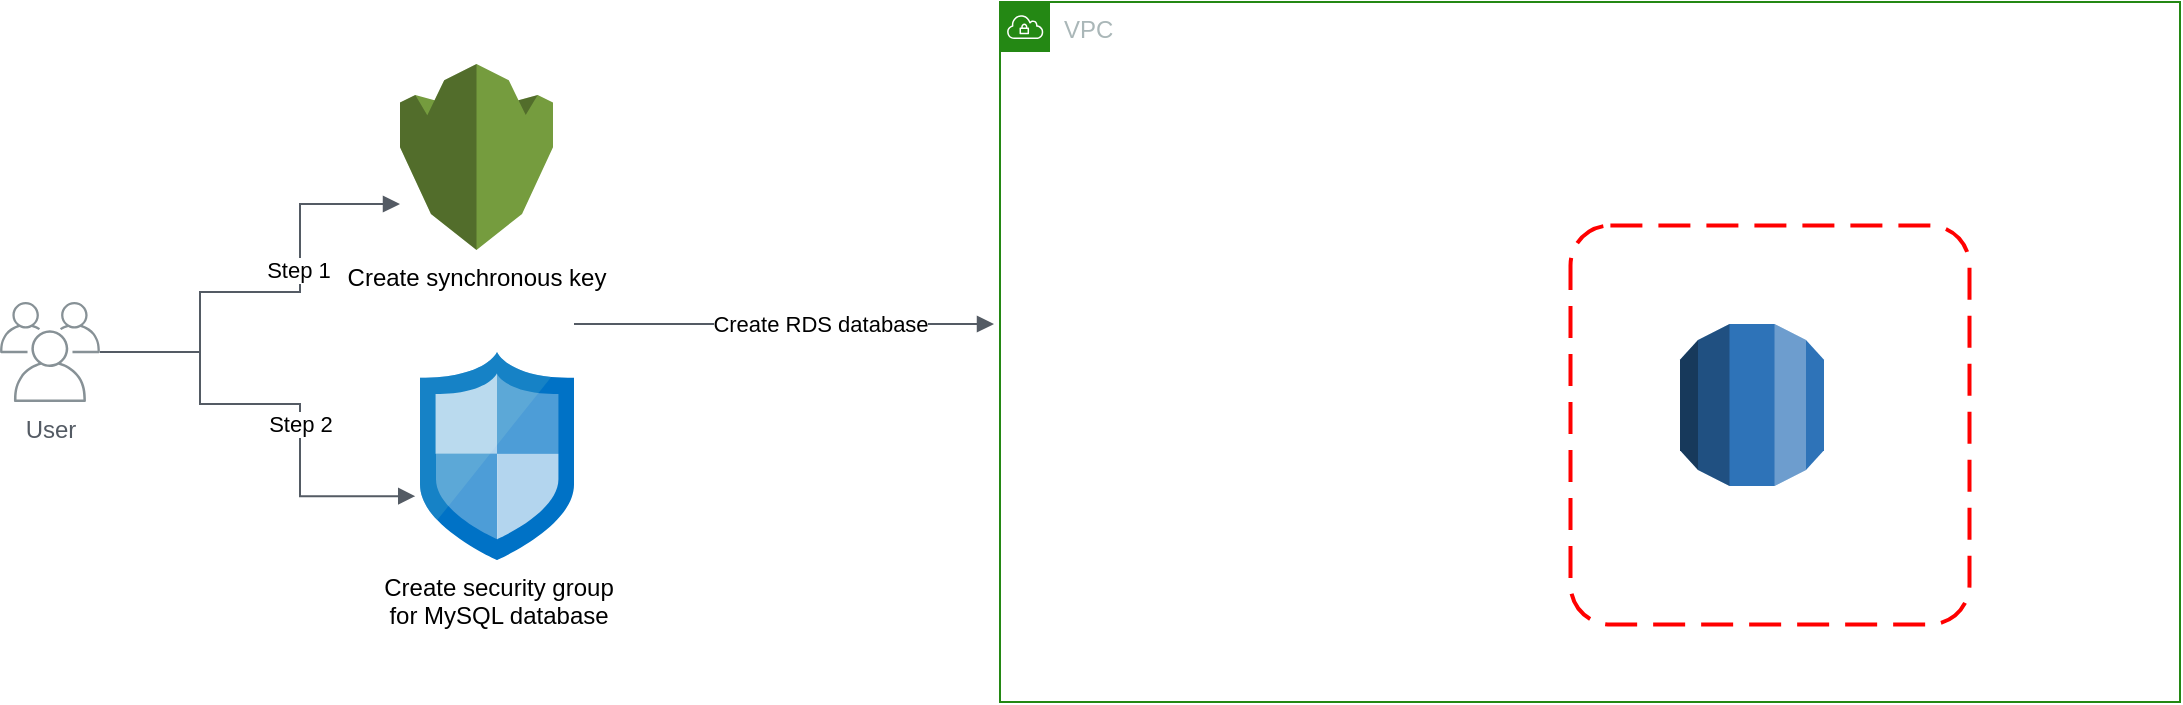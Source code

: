 <mxfile version="15.2.7" type="github">
  <diagram id="9olcIlqZ1RmMN9aZ8Z8O" name="Page-1">
    <mxGraphModel dx="1741" dy="1589" grid="1" gridSize="10" guides="1" tooltips="1" connect="1" arrows="1" fold="1" page="1" pageScale="1" pageWidth="1169" pageHeight="827" math="0" shadow="0">
      <root>
        <mxCell id="0" />
        <mxCell id="1" parent="0" />
        <mxCell id="Tf76bZqq08zZNXclO3FD-5" value="" style="rounded=1;arcSize=10;dashed=1;strokeColor=#ff0000;fillColor=none;gradientColor=none;dashPattern=8 4;strokeWidth=2;" parent="1" vertex="1">
          <mxGeometry x="815.25" y="350.75" width="199.5" height="199.5" as="geometry" />
        </mxCell>
        <mxCell id="Tf76bZqq08zZNXclO3FD-1" value="User" style="sketch=0;outlineConnect=0;gradientColor=none;fontColor=#545B64;strokeColor=none;fillColor=#879196;dashed=0;verticalLabelPosition=bottom;verticalAlign=top;align=center;html=1;fontSize=12;fontStyle=0;aspect=fixed;shape=mxgraph.aws4.illustration_users;pointerEvents=1" parent="1" vertex="1">
          <mxGeometry x="30" y="389" width="50" height="50" as="geometry" />
        </mxCell>
        <mxCell id="Tf76bZqq08zZNXclO3FD-3" value="VPC" style="points=[[0,0],[0.25,0],[0.5,0],[0.75,0],[1,0],[1,0.25],[1,0.5],[1,0.75],[1,1],[0.75,1],[0.5,1],[0.25,1],[0,1],[0,0.75],[0,0.5],[0,0.25]];outlineConnect=0;gradientColor=none;html=1;whiteSpace=wrap;fontSize=12;fontStyle=0;shape=mxgraph.aws4.group;grIcon=mxgraph.aws4.group_vpc;strokeColor=#248814;fillColor=none;verticalAlign=top;align=left;spacingLeft=30;fontColor=#AAB7B8;dashed=0;" parent="1" vertex="1">
          <mxGeometry x="530" y="239" width="590" height="350" as="geometry" />
        </mxCell>
        <mxCell id="Tf76bZqq08zZNXclO3FD-4" value="" style="outlineConnect=0;dashed=0;verticalLabelPosition=bottom;verticalAlign=top;align=center;html=1;shape=mxgraph.aws3.rds;fillColor=#2E73B8;gradientColor=none;" parent="1" vertex="1">
          <mxGeometry x="870" y="400" width="72" height="81" as="geometry" />
        </mxCell>
        <mxCell id="p7vuBcGmGDKVdwuhQpX5-2" value="Create synchronous key" style="outlineConnect=0;dashed=0;verticalLabelPosition=bottom;verticalAlign=top;align=center;html=1;shape=mxgraph.aws3.kms;fillColor=#759C3E;gradientColor=none;" vertex="1" parent="1">
          <mxGeometry x="230" y="270" width="76.5" height="93" as="geometry" />
        </mxCell>
        <mxCell id="p7vuBcGmGDKVdwuhQpX5-4" value="Create security group&lt;br&gt;for MySQL database" style="sketch=0;aspect=fixed;html=1;points=[];align=center;image;fontSize=12;image=img/lib/mscae/Network_Security_Groups_Classic.svg;" vertex="1" parent="1">
          <mxGeometry x="240" y="414" width="77" height="104.05" as="geometry" />
        </mxCell>
        <mxCell id="p7vuBcGmGDKVdwuhQpX5-7" value="" style="edgeStyle=orthogonalEdgeStyle;html=1;endArrow=block;elbow=vertical;startArrow=none;endFill=1;strokeColor=#545B64;rounded=0;" edge="1" parent="1" target="p7vuBcGmGDKVdwuhQpX5-2">
          <mxGeometry width="100" relative="1" as="geometry">
            <mxPoint x="80" y="413.97" as="sourcePoint" />
            <mxPoint x="200" y="340" as="targetPoint" />
            <Array as="points">
              <mxPoint x="130" y="414" />
              <mxPoint x="130" y="384" />
              <mxPoint x="180" y="384" />
              <mxPoint x="180" y="340" />
            </Array>
          </mxGeometry>
        </mxCell>
        <mxCell id="p7vuBcGmGDKVdwuhQpX5-9" value="Step 1" style="edgeLabel;html=1;align=center;verticalAlign=middle;resizable=0;points=[];" vertex="1" connectable="0" parent="p7vuBcGmGDKVdwuhQpX5-7">
          <mxGeometry x="0.258" y="1" relative="1" as="geometry">
            <mxPoint as="offset" />
          </mxGeometry>
        </mxCell>
        <mxCell id="p7vuBcGmGDKVdwuhQpX5-12" value="" style="edgeStyle=orthogonalEdgeStyle;html=1;endArrow=block;elbow=vertical;startArrow=none;endFill=1;strokeColor=#545B64;rounded=0;entryX=-0.031;entryY=0.693;entryDx=0;entryDy=0;entryPerimeter=0;" edge="1" parent="1" target="p7vuBcGmGDKVdwuhQpX5-4">
          <mxGeometry width="100" relative="1" as="geometry">
            <mxPoint x="80" y="414" as="sourcePoint" />
            <mxPoint x="130" y="480" as="targetPoint" />
            <Array as="points">
              <mxPoint x="130" y="414" />
              <mxPoint x="130" y="440" />
              <mxPoint x="180" y="440" />
              <mxPoint x="180" y="486" />
            </Array>
          </mxGeometry>
        </mxCell>
        <mxCell id="p7vuBcGmGDKVdwuhQpX5-13" value="Step 2" style="edgeLabel;html=1;align=center;verticalAlign=middle;resizable=0;points=[];" vertex="1" connectable="0" parent="p7vuBcGmGDKVdwuhQpX5-12">
          <mxGeometry x="0.179" relative="1" as="geometry">
            <mxPoint as="offset" />
          </mxGeometry>
        </mxCell>
        <mxCell id="p7vuBcGmGDKVdwuhQpX5-14" value="" style="edgeStyle=orthogonalEdgeStyle;html=1;endArrow=block;elbow=vertical;startArrow=none;endFill=1;strokeColor=#545B64;rounded=0;" edge="1" parent="1">
          <mxGeometry width="100" relative="1" as="geometry">
            <mxPoint x="317" y="400" as="sourcePoint" />
            <mxPoint x="527" y="400" as="targetPoint" />
          </mxGeometry>
        </mxCell>
        <mxCell id="p7vuBcGmGDKVdwuhQpX5-15" value="Create RDS database" style="edgeLabel;html=1;align=center;verticalAlign=middle;resizable=0;points=[];labelPosition=center;verticalLabelPosition=middle;" vertex="1" connectable="0" parent="p7vuBcGmGDKVdwuhQpX5-14">
          <mxGeometry x="0.166" relative="1" as="geometry">
            <mxPoint as="offset" />
          </mxGeometry>
        </mxCell>
      </root>
    </mxGraphModel>
  </diagram>
</mxfile>
